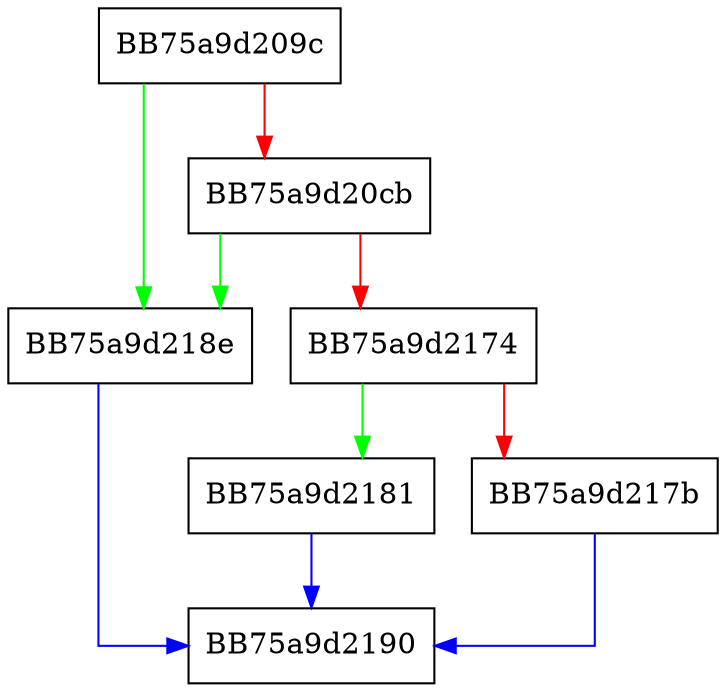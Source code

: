 digraph create_table {
  node [shape="box"];
  graph [splines=ortho];
  BB75a9d209c -> BB75a9d218e [color="green"];
  BB75a9d209c -> BB75a9d20cb [color="red"];
  BB75a9d20cb -> BB75a9d218e [color="green"];
  BB75a9d20cb -> BB75a9d2174 [color="red"];
  BB75a9d2174 -> BB75a9d2181 [color="green"];
  BB75a9d2174 -> BB75a9d217b [color="red"];
  BB75a9d217b -> BB75a9d2190 [color="blue"];
  BB75a9d2181 -> BB75a9d2190 [color="blue"];
  BB75a9d218e -> BB75a9d2190 [color="blue"];
}